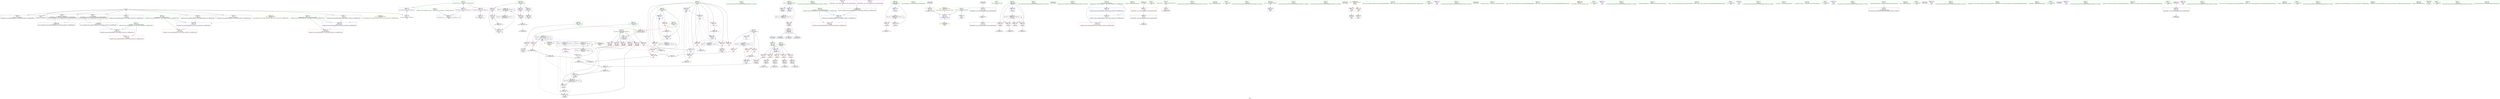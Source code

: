 digraph "SVFG" {
	label="SVFG";

	Node0x5611e74a8350 [shape=record,color=grey,label="{NodeID: 0\nNullPtr}"];
	Node0x5611e74a8350 -> Node0x5611e74c82e0[style=solid];
	Node0x5611e74a8350 -> Node0x5611e74c83e0[style=solid];
	Node0x5611e74a8350 -> Node0x5611e74c84b0[style=solid];
	Node0x5611e74a8350 -> Node0x5611e74c8580[style=solid];
	Node0x5611e74a8350 -> Node0x5611e74c8650[style=solid];
	Node0x5611e74a8350 -> Node0x5611e74c8720[style=solid];
	Node0x5611e74a8350 -> Node0x5611e74c87f0[style=solid];
	Node0x5611e74a8350 -> Node0x5611e74c88c0[style=solid];
	Node0x5611e74a8350 -> Node0x5611e74cdc00[style=solid];
	Node0x5611e74d4e40 [shape=record,color=grey,label="{NodeID: 263\n337 = cmp(336, 68, )\n}"];
	Node0x5611e74cec70 [shape=record,color=blue,label="{NodeID: 180\n252\<--73\nt\<--\nmain\n}"];
	Node0x5611e74cec70 -> Node0x5611e74df3b0[style=dashed];
	Node0x5611e74c6610 [shape=record,color=black,label="{NodeID: 97\n311\<--310\nidxprom\<--\nmain\n}"];
	Node0x5611e74c3fe0 [shape=record,color=green,label="{NodeID: 14\n32\<--1\n\<--dummyObj\nCan only get source location for instruction, argument, global var or function.}"];
	Node0x5611e74f8d10 [shape=record,color=black,label="{NodeID: 360\n275 = PHI(158, )\n}"];
	Node0x5611e74c6180 [shape=record,color=purple,label="{NodeID: 111\n387\<--31\nllvm.global_ctors_2\<--llvm.global_ctors\nGlob }"];
	Node0x5611e74c6180 -> Node0x5611e74cdc00[style=solid];
	Node0x5611e74c4a20 [shape=record,color=green,label="{NodeID: 28\n299\<--1\n\<--dummyObj\nCan only get source location for instruction, argument, global var or function.}"];
	Node0x5611e74cbf00 [shape=record,color=red,label="{NodeID: 125\n212\<--162\n\<--first.addr\n_Z4ReadRi\n}"];
	Node0x5611e74cbf00 -> Node0x5611e74cc990[style=solid];
	Node0x5611e74c57f0 [shape=record,color=green,label="{NodeID: 42\n103\<--104\n__rhs.addr\<--__rhs.addr_field_insensitive\n_ZStplIcSt11char_traitsIcESaIcEENSt7__cxx1112basic_stringIT_T0_T1_EERKS8_PKS5_\n}"];
	Node0x5611e74c57f0 -> Node0x5611e74cba20[style=solid];
	Node0x5611e74c57f0 -> Node0x5611e74cddd0[style=solid];
	Node0x5611e74cca60 [shape=record,color=red,label="{NodeID: 139\n235\<--234\n\<--\n_Z4ReadRi\n}"];
	Node0x5611e74cca60 -> Node0x5611e74d3dc0[style=solid];
	Node0x5611e74c7490 [shape=record,color=green,label="{NodeID: 56\n168\<--169\nn\<--n_field_insensitive\n_Z4ReadRi\n}"];
	Node0x5611e74c7490 -> Node0x5611e74cc8c0[style=solid];
	Node0x5611e74c7490 -> Node0x5611e74ce450[style=solid];
	Node0x5611e74c7490 -> Node0x5611e74ce790[style=solid];
	Node0x5611e74cd5c0 [shape=record,color=red,label="{NodeID: 153\n317\<--258\n\<--j\nmain\n}"];
	Node0x5611e74cd5c0 -> Node0x5611e74d43c0[style=solid];
	Node0x5611e74c80e0 [shape=record,color=green,label="{NodeID: 70\n374\<--375\n__gxx_personality_v0\<--__gxx_personality_v0_field_insensitive\n}"];
	Node0x5611e74d3ac0 [shape=record,color=grey,label="{NodeID: 250\n323 = Binary(322, 73, )\n}"];
	Node0x5611e74d3ac0 -> Node0x5611e74cf080[style=solid];
	Node0x5611e74ce1e0 [shape=record,color=blue,label="{NodeID: 167\n12\<--151\n_ZL2PI\<--conv\n__cxx_global_var_init.2\n|{<s0>24}}"];
	Node0x5611e74ce1e0:s0 -> Node0x5611e74eb1d0[style=dashed,color=blue];
	Node0x5611e74c8d00 [shape=record,color=black,label="{NodeID: 84\n74\<--72\nconv3\<--sub\n_Z6pluralNSt7__cxx1112basic_stringIcSt11char_traitsIcESaIcEEE\n}"];
	Node0x5611e74b6c30 [shape=record,color=green,label="{NodeID: 1\n7\<--1\n__dso_handle\<--dummyObj\nGlob }"];
	Node0x5611e74d4fc0 [shape=record,color=grey,label="{NodeID: 264\n225 = cmp(224, 172, )\n}"];
	Node0x5611e74ced40 [shape=record,color=blue,label="{NodeID: 181\n256\<--68\ni\<--\nmain\n}"];
	Node0x5611e74ced40 -> Node0x5611e74cd010[style=dashed];
	Node0x5611e74ced40 -> Node0x5611e74cd0e0[style=dashed];
	Node0x5611e74ced40 -> Node0x5611e74cf080[style=dashed];
	Node0x5611e74ced40 -> Node0x5611e74cf150[style=dashed];
	Node0x5611e74c66e0 [shape=record,color=black,label="{NodeID: 98\n333\<--332\nidxprom19\<--\nmain\n}"];
	Node0x5611e74c4070 [shape=record,color=green,label="{NodeID: 15\n68\<--1\n\<--dummyObj\nCan only get source location for instruction, argument, global var or function.}"];
	Node0x5611e74f8de0 [shape=record,color=black,label="{NodeID: 361\n284 = PHI()\n}"];
	Node0x5611e74df3b0 [shape=record,color=black,label="{NodeID: 278\nMR_32V_3 = PHI(MR_32V_4, MR_32V_2, )\npts\{253 \}\n}"];
	Node0x5611e74df3b0 -> Node0x5611e74ccc00[style=dashed];
	Node0x5611e74df3b0 -> Node0x5611e74cccd0[style=dashed];
	Node0x5611e74df3b0 -> Node0x5611e74ccda0[style=dashed];
	Node0x5611e74df3b0 -> Node0x5611e74cf2f0[style=dashed];
	Node0x5611e74c6280 [shape=record,color=purple,label="{NodeID: 112\n288\<--262\narraydecay\<--C\nmain\n}"];
	Node0x5611e74c6280 -> Node0x5611e74c6540[style=solid];
	Node0x5611e74c4b20 [shape=record,color=green,label="{NodeID: 29\n330\<--1\n\<--dummyObj\nCan only get source location for instruction, argument, global var or function.}"];
	Node0x5611e74cbfd0 [shape=record,color=red,label="{NodeID: 126\n220\<--162\n\<--first.addr\n_Z4ReadRi\n}"];
	Node0x5611e74cbfd0 -> Node0x5611e74ce860[style=solid];
	Node0x5611e74c58c0 [shape=record,color=green,label="{NodeID: 43\n105\<--106\nnrvo\<--nrvo_field_insensitive\n_ZStplIcSt11char_traitsIcESaIcEENSt7__cxx1112basic_stringIT_T0_T1_EERKS8_PKS5_\n}"];
	Node0x5611e74c58c0 -> Node0x5611e74cbaf0[style=solid];
	Node0x5611e74c58c0 -> Node0x5611e74cdea0[style=solid];
	Node0x5611e74c58c0 -> Node0x5611e74cdf70[style=solid];
	Node0x5611e74ccb30 [shape=record,color=red,label="{NodeID: 140\n279\<--250\n\<--T\nmain\n}"];
	Node0x5611e74ccb30 -> Node0x5611e74cb2f0[style=solid];
	Node0x5611e74c7560 [shape=record,color=green,label="{NodeID: 57\n178\<--179\ngetchar\<--getchar_field_insensitive\n}"];
	Node0x5611e74cd690 [shape=record,color=red,label="{NodeID: 154\n310\<--260\n\<--v\nmain\n}"];
	Node0x5611e74cd690 -> Node0x5611e74c6610[style=solid];
	Node0x5611e74c81e0 [shape=record,color=green,label="{NodeID: 71\n33\<--380\n_GLOBAL__sub_I_sourspinach_1_0.cpp\<--_GLOBAL__sub_I_sourspinach_1_0.cpp_field_insensitive\n}"];
	Node0x5611e74c81e0 -> Node0x5611e74cdb00[style=solid];
	Node0x5611e74d3c40 [shape=record,color=grey,label="{NodeID: 251\n336 = Binary(335, 299, )\n}"];
	Node0x5611e74d3c40 -> Node0x5611e74d4e40[style=solid];
	Node0x5611e74ce2b0 [shape=record,color=blue,label="{NodeID: 168\n162\<--159\nfirst.addr\<--first\n_Z4ReadRi\n}"];
	Node0x5611e74ce2b0 -> Node0x5611e74cbe30[style=dashed];
	Node0x5611e74ce2b0 -> Node0x5611e74cbf00[style=dashed];
	Node0x5611e74ce2b0 -> Node0x5611e74cbfd0[style=dashed];
	Node0x5611e74ce2b0 -> Node0x5611e74cc0a0[style=dashed];
	Node0x5611e74ce2b0 -> Node0x5611e74cc170[style=dashed];
	Node0x5611e74c8dd0 [shape=record,color=black,label="{NodeID: 85\n79\<--78\nconv5\<--\n_Z6pluralNSt7__cxx1112basic_stringIcSt11char_traitsIcESaIcEEE\n}"];
	Node0x5611e74c8dd0 -> Node0x5611e74cacf0[style=solid];
	Node0x5611e74b7750 [shape=record,color=green,label="{NodeID: 2\n8\<--1\n.str\<--dummyObj\nGlob }"];
	Node0x5611e74ca6f0 [shape=record,color=grey,label="{NodeID: 265\n193 = cmp(192, 194, )\n}"];
	Node0x5611e74cee10 [shape=record,color=blue,label="{NodeID: 182\n258\<--68\nj\<--\nmain\n}"];
	Node0x5611e74cee10 -> Node0x5611e74cd4f0[style=dashed];
	Node0x5611e74cee10 -> Node0x5611e74cd5c0[style=dashed];
	Node0x5611e74cee10 -> Node0x5611e74cee10[style=dashed];
	Node0x5611e74cee10 -> Node0x5611e74cefb0[style=dashed];
	Node0x5611e74cee10 -> Node0x5611e74e02b0[style=dashed];
	Node0x5611e74c67b0 [shape=record,color=purple,label="{NodeID: 99\n42\<--4\n\<--_ZStL8__ioinit\n__cxx_global_var_init\n}"];
	Node0x5611e74c4100 [shape=record,color=green,label="{NodeID: 16\n73\<--1\n\<--dummyObj\nCan only get source location for instruction, argument, global var or function.}"];
	Node0x5611e74f8eb0 [shape=record,color=black,label="{NodeID: 362\n287 = PHI(158, )\n}"];
	Node0x5611e74df8b0 [shape=record,color=black,label="{NodeID: 279\nMR_34V_2 = PHI(MR_34V_3, MR_34V_1, )\npts\{255 \}\n|{<s0>18}}"];
	Node0x5611e74df8b0:s0 -> Node0x5611e74ce520[style=dashed,color=red];
	Node0x5611e74c6350 [shape=record,color=purple,label="{NodeID: 113\n312\<--262\narrayidx\<--C\nmain\n}"];
	Node0x5611e74c6350 -> Node0x5611e74cd760[style=solid];
	Node0x5611e74c6350 -> Node0x5611e74ceee0[style=solid];
	Node0x5611e74c4c20 [shape=record,color=green,label="{NodeID: 30\n4\<--6\n_ZStL8__ioinit\<--_ZStL8__ioinit_field_insensitive\nGlob }"];
	Node0x5611e74c4c20 -> Node0x5611e74c67b0[style=solid];
	Node0x5611e74e3f10 [shape=record,color=black,label="{NodeID: 293\nMR_20V_3 = PHI(MR_20V_6, MR_20V_2, )\npts\{167 \}\n}"];
	Node0x5611e74e3f10 -> Node0x5611e74cc650[style=dashed];
	Node0x5611e74e3f10 -> Node0x5611e74cc720[style=dashed];
	Node0x5611e74e3f10 -> Node0x5611e74cc7f0[style=dashed];
	Node0x5611e74e3f10 -> Node0x5611e74ce930[style=dashed];
	Node0x5611e74e3f10 -> Node0x5611e74e3f10[style=dashed];
	Node0x5611e74cc0a0 [shape=record,color=red,label="{NodeID: 127\n234\<--162\n\<--first.addr\n_Z4ReadRi\n}"];
	Node0x5611e74cc0a0 -> Node0x5611e74cca60[style=solid];
	Node0x5611e74c5990 [shape=record,color=green,label="{NodeID: 44\n107\<--108\nexn.slot\<--exn.slot_field_insensitive\n_ZStplIcSt11char_traitsIcESaIcEENSt7__cxx1112basic_stringIT_T0_T1_EERKS8_PKS5_\n}"];
	Node0x5611e74c5990 -> Node0x5611e74cbbc0[style=solid];
	Node0x5611e74c5990 -> Node0x5611e74ce040[style=solid];
	Node0x5611e74ccc00 [shape=record,color=red,label="{NodeID: 141\n278\<--252\n\<--t\nmain\n}"];
	Node0x5611e74ccc00 -> Node0x5611e74cb2f0[style=solid];
	Node0x5611e74c7660 [shape=record,color=green,label="{NodeID: 58\n245\<--246\nmain\<--main_field_insensitive\n}"];
	Node0x5611e74cd760 [shape=record,color=red,label="{NodeID: 155\n313\<--312\n\<--arrayidx\nmain\n}"];
	Node0x5611e74cd760 -> Node0x5611e74d3f40[style=solid];
	Node0x5611e74c82e0 [shape=record,color=black,label="{NodeID: 72\n2\<--3\ndummyVal\<--dummyVal\n}"];
	Node0x5611e74d3dc0 [shape=record,color=grey,label="{NodeID: 252\n236 = Binary(68, 235, )\n}"];
	Node0x5611e74d3dc0 -> Node0x5611e74cea00[style=solid];
	Node0x5611e74ce380 [shape=record,color=blue,label="{NodeID: 169\n166\<--172\nr\<--\n_Z4ReadRi\n}"];
	Node0x5611e74ce380 -> Node0x5611e74e3f10[style=dashed];
	Node0x5611e74c8ea0 [shape=record,color=black,label="{NodeID: 86\n151\<--147\nconv\<--call\n__cxx_global_var_init.2\n}"];
	Node0x5611e74c8ea0 -> Node0x5611e74ce1e0[style=solid];
	Node0x5611e74b6390 [shape=record,color=green,label="{NodeID: 3\n10\<--1\n.str.1\<--dummyObj\nGlob }"];
	Node0x5611e74eadb0 [shape=record,color=yellow,style=double,label="{NodeID: 349\n30V_2 = CSCHI(MR_30V_1)\npts\{251 \}\nCS[]}"];
	Node0x5611e74eadb0 -> Node0x5611e74ccb30[style=dashed];
	Node0x5611e74ca870 [shape=record,color=grey,label="{NodeID: 266\n204 = cmp(203, 205, )\n}"];
	Node0x5611e74ceee0 [shape=record,color=blue,label="{NodeID: 183\n312\<--314\narrayidx\<--inc\nmain\n}"];
	Node0x5611e74ceee0 -> Node0x5611e74cd760[style=dashed];
	Node0x5611e74ceee0 -> Node0x5611e74ceee0[style=dashed];
	Node0x5611e74ceee0 -> Node0x5611e74e2fe0[style=dashed];
	Node0x5611e74c6880 [shape=record,color=purple,label="{NodeID: 100\n83\<--8\n\<--.str\n_Z6pluralNSt7__cxx1112basic_stringIcSt11char_traitsIcESaIcEEE\n|{<s0>6}}"];
	Node0x5611e74c6880:s0 -> Node0x5611e74f9860[style=solid,color=red];
	Node0x5611e74c4190 [shape=record,color=green,label="{NodeID: 17\n81\<--1\n\<--dummyObj\nCan only get source location for instruction, argument, global var or function.}"];
	Node0x5611e74f8f80 [shape=record,color=black,label="{NodeID: 363\n309 = PHI(158, )\n}"];
	Node0x5611e74dfdb0 [shape=record,color=black,label="{NodeID: 280\nMR_36V_2 = PHI(MR_36V_7, MR_36V_1, )\npts\{257 \}\n}"];
	Node0x5611e74dfdb0 -> Node0x5611e74ced40[style=dashed];
	Node0x5611e74c6420 [shape=record,color=purple,label="{NodeID: 114\n334\<--262\narrayidx20\<--C\nmain\n}"];
	Node0x5611e74c6420 -> Node0x5611e74cd830[style=solid];
	Node0x5611e74c4d20 [shape=record,color=green,label="{NodeID: 31\n12\<--14\n_ZL2PI\<--_ZL2PI_field_insensitive\nGlob }"];
	Node0x5611e74c4d20 -> Node0x5611e74cd900[style=solid];
	Node0x5611e74c4d20 -> Node0x5611e74ce1e0[style=solid];
	Node0x5611e74e4410 [shape=record,color=black,label="{NodeID: 294\nMR_22V_3 = PHI(MR_22V_5, MR_22V_2, )\npts\{169 \}\n}"];
	Node0x5611e74e4410 -> Node0x5611e74cc8c0[style=dashed];
	Node0x5611e74e4410 -> Node0x5611e74ce790[style=dashed];
	Node0x5611e74e4410 -> Node0x5611e74e4410[style=dashed];
	Node0x5611e74cc170 [shape=record,color=red,label="{NodeID: 128\n237\<--162\n\<--first.addr\n_Z4ReadRi\n}"];
	Node0x5611e74cc170 -> Node0x5611e74cea00[style=solid];
	Node0x5611e74c5a60 [shape=record,color=green,label="{NodeID: 45\n109\<--110\nehselector.slot\<--ehselector.slot_field_insensitive\n_ZStplIcSt11char_traitsIcESaIcEENSt7__cxx1112basic_stringIT_T0_T1_EERKS8_PKS5_\n}"];
	Node0x5611e74c5a60 -> Node0x5611e74cbc90[style=solid];
	Node0x5611e74c5a60 -> Node0x5611e74ce110[style=solid];
	Node0x5611e74cccd0 [shape=record,color=red,label="{NodeID: 142\n282\<--252\n\<--t\nmain\n}"];
	Node0x5611e74c7760 [shape=record,color=green,label="{NodeID: 59\n248\<--249\nretval\<--retval_field_insensitive\nmain\n}"];
	Node0x5611e74c7760 -> Node0x5611e74ceba0[style=solid];
	Node0x5611e74cd830 [shape=record,color=red,label="{NodeID: 156\n335\<--334\n\<--arrayidx20\nmain\n}"];
	Node0x5611e74cd830 -> Node0x5611e74d3c40[style=solid];
	Node0x5611e74c83e0 [shape=record,color=black,label="{NodeID: 73\n61\<--3\nagg.result\<--dummyVal\n_Z6pluralNSt7__cxx1112basic_stringIcSt11char_traitsIcESaIcEEE\n0th arg _Z6pluralNSt7__cxx1112basic_stringIcSt11char_traitsIcESaIcEEE |{<s0>6|<s1>7}}"];
	Node0x5611e74c83e0:s0 -> Node0x5611e74f9260[style=solid,color=red];
	Node0x5611e74c83e0:s1 -> Node0x5611e74f9260[style=solid,color=red];
	Node0x5611e74d3f40 [shape=record,color=grey,label="{NodeID: 253\n314 = Binary(313, 73, )\n}"];
	Node0x5611e74d3f40 -> Node0x5611e74ceee0[style=solid];
	Node0x5611e74ce450 [shape=record,color=blue,label="{NodeID: 170\n168\<--172\nn\<--\n_Z4ReadRi\n}"];
	Node0x5611e74ce450 -> Node0x5611e74e4410[style=dashed];
	Node0x5611e74c8f70 [shape=record,color=black,label="{NodeID: 87\n180\<--177\nconv\<--call\n_Z4ReadRi\n}"];
	Node0x5611e74c8f70 -> Node0x5611e74ce5f0[style=solid];
	Node0x5611e74b68d0 [shape=record,color=green,label="{NodeID: 4\n13\<--1\n\<--dummyObj\nCan only get source location for instruction, argument, global var or function.}"];
	Node0x5611e74ca9f0 [shape=record,color=grey,label="{NodeID: 267\n329 = cmp(328, 330, )\n}"];
	Node0x5611e74cefb0 [shape=record,color=blue,label="{NodeID: 184\n258\<--318\nj\<--inc12\nmain\n}"];
	Node0x5611e74cefb0 -> Node0x5611e74cd4f0[style=dashed];
	Node0x5611e74cefb0 -> Node0x5611e74cd5c0[style=dashed];
	Node0x5611e74cefb0 -> Node0x5611e74cee10[style=dashed];
	Node0x5611e74cefb0 -> Node0x5611e74cefb0[style=dashed];
	Node0x5611e74cefb0 -> Node0x5611e74e02b0[style=dashed];
	Node0x5611e74c6950 [shape=record,color=purple,label="{NodeID: 101\n88\<--10\n\<--.str.1\n_Z6pluralNSt7__cxx1112basic_stringIcSt11char_traitsIcESaIcEEE\n|{<s0>7}}"];
	Node0x5611e74c6950:s0 -> Node0x5611e74f9860[style=solid,color=red];
	Node0x5611e74c4220 [shape=record,color=green,label="{NodeID: 18\n114\<--1\n\<--dummyObj\nCan only get source location for instruction, argument, global var or function.}"];
	Node0x5611e74f90c0 [shape=record,color=black,label="{NodeID: 364\n341 = PHI()\n}"];
	Node0x5611e74e02b0 [shape=record,color=black,label="{NodeID: 281\nMR_38V_2 = PHI(MR_38V_3, MR_38V_1, )\npts\{259 \}\n}"];
	Node0x5611e74e02b0 -> Node0x5611e74cee10[style=dashed];
	Node0x5611e74e02b0 -> Node0x5611e74e02b0[style=dashed];
	Node0x5611e74cb6e0 [shape=record,color=red,label="{NodeID: 115\n265\<--19\n\<--stdin\nmain\n}"];
	Node0x5611e74cb6e0 -> Node0x5611e74c9520[style=solid];
	Node0x5611e74c4e20 [shape=record,color=green,label="{NodeID: 32\n31\<--35\nllvm.global_ctors\<--llvm.global_ctors_field_insensitive\nGlob }"];
	Node0x5611e74c4e20 -> Node0x5611e74c5fb0[style=solid];
	Node0x5611e74c4e20 -> Node0x5611e74c6080[style=solid];
	Node0x5611e74c4e20 -> Node0x5611e74c6180[style=solid];
	Node0x5611e74cc240 [shape=record,color=red,label="{NodeID: 129\n182\<--164\n\<--c\n_Z4ReadRi\n}"];
	Node0x5611e74cc240 -> Node0x5611e74c9040[style=solid];
	Node0x5611e74c5b30 [shape=record,color=green,label="{NodeID: 46\n117\<--118\n_ZNSt7__cxx1112basic_stringIcSt11char_traitsIcESaIcEEC1ERKS4_\<--_ZNSt7__cxx1112basic_stringIcSt11char_traitsIcESaIcEEC1ERKS4__field_insensitive\n}"];
	Node0x5611e74ccda0 [shape=record,color=red,label="{NodeID: 143\n351\<--252\n\<--t\nmain\n}"];
	Node0x5611e74ccda0 -> Node0x5611e74d3940[style=solid];
	Node0x5611e74c7830 [shape=record,color=green,label="{NodeID: 60\n250\<--251\nT\<--T_field_insensitive\nmain\n|{|<s1>16}}"];
	Node0x5611e74c7830 -> Node0x5611e74ccb30[style=solid];
	Node0x5611e74c7830:s1 -> Node0x5611e74f99b0[style=solid,color=red];
	Node0x5611e74cd900 [shape=record,color=blue,label="{NodeID: 157\n12\<--13\n_ZL2PI\<--\nGlob }"];
	Node0x5611e74c84b0 [shape=record,color=black,label="{NodeID: 74\n62\<--3\ns\<--dummyVal\n_Z6pluralNSt7__cxx1112basic_stringIcSt11char_traitsIcESaIcEEE\n1st arg _Z6pluralNSt7__cxx1112basic_stringIcSt11char_traitsIcESaIcEEE |{<s0>6|<s1>7}}"];
	Node0x5611e74c84b0:s0 -> Node0x5611e74f9710[style=solid,color=red];
	Node0x5611e74c84b0:s1 -> Node0x5611e74f9710[style=solid,color=red];
	Node0x5611e74d40c0 [shape=record,color=grey,label="{NodeID: 254\n218 = Binary(214, 217, )\n}"];
	Node0x5611e74d40c0 -> Node0x5611e74d4240[style=solid];
	Node0x5611e74ce520 [shape=record,color=blue,label="{NodeID: 171\n174\<--68\n\<--\n_Z4ReadRi\n}"];
	Node0x5611e74ce520 -> Node0x5611e74cc990[style=dashed];
	Node0x5611e74ce520 -> Node0x5611e74cca60[style=dashed];
	Node0x5611e74ce520 -> Node0x5611e74ce860[style=dashed];
	Node0x5611e74ce520 -> Node0x5611e74cea00[style=dashed];
	Node0x5611e74ce520 -> Node0x5611e74e1bb0[style=dashed];
	Node0x5611e74ce520 -> Node0x5611e74e6670[style=dashed];
	Node0x5611e74c9040 [shape=record,color=black,label="{NodeID: 88\n183\<--182\nconv1\<--\n_Z4ReadRi\n}"];
	Node0x5611e74c9040 -> Node0x5611e74d4b40[style=solid];
	Node0x5611e74b66f0 [shape=record,color=green,label="{NodeID: 5\n15\<--1\n.str.3\<--dummyObj\nGlob }"];
	Node0x5611e74cab70 [shape=record,color=grey,label="{NodeID: 268\n197 = cmp(196, 172, )\n}"];
	Node0x5611e74cf080 [shape=record,color=blue,label="{NodeID: 185\n256\<--323\ni\<--inc14\nmain\n}"];
	Node0x5611e74cf080 -> Node0x5611e74cd010[style=dashed];
	Node0x5611e74cf080 -> Node0x5611e74cd0e0[style=dashed];
	Node0x5611e74cf080 -> Node0x5611e74cf080[style=dashed];
	Node0x5611e74cf080 -> Node0x5611e74cf150[style=dashed];
	Node0x5611e74c6a20 [shape=record,color=purple,label="{NodeID: 102\n266\<--15\n\<--.str.3\nmain\n}"];
	Node0x5611e74c42b0 [shape=record,color=green,label="{NodeID: 19\n124\<--1\n\<--dummyObj\nCan only get source location for instruction, argument, global var or function.}"];
	Node0x5611e74f9190 [shape=record,color=black,label="{NodeID: 365\n349 = PHI()\n}"];
	Node0x5611e74e07b0 [shape=record,color=black,label="{NodeID: 282\nMR_40V_2 = PHI(MR_40V_3, MR_40V_1, )\npts\{261 \}\n}"];
	Node0x5611e74e07b0 -> Node0x5611e74de9b0[style=dashed];
	Node0x5611e74e07b0 -> Node0x5611e74e07b0[style=dashed];
	Node0x5611e74cb7b0 [shape=record,color=red,label="{NodeID: 116\n271\<--24\n\<--stdout\nmain\n}"];
	Node0x5611e74cb7b0 -> Node0x5611e74c95f0[style=solid];
	Node0x5611e74c4f20 [shape=record,color=green,label="{NodeID: 33\n36\<--37\n__cxx_global_var_init\<--__cxx_global_var_init_field_insensitive\n}"];
	Node0x5611e74cc310 [shape=record,color=red,label="{NodeID: 130\n191\<--164\n\<--c\n_Z4ReadRi\n}"];
	Node0x5611e74cc310 -> Node0x5611e74c9110[style=solid];
	Node0x5611e74c5c30 [shape=record,color=green,label="{NodeID: 47\n121\<--122\n_ZNSt7__cxx1112basic_stringIcSt11char_traitsIcESaIcEE6appendEPKc\<--_ZNSt7__cxx1112basic_stringIcSt11char_traitsIcESaIcEE6appendEPKc_field_insensitive\n}"];
	Node0x5611e74cce70 [shape=record,color=red,label="{NodeID: 144\n297\<--254\n\<--N\nmain\n}"];
	Node0x5611e74cce70 -> Node0x5611e74d46c0[style=solid];
	Node0x5611e74c7900 [shape=record,color=green,label="{NodeID: 61\n252\<--253\nt\<--t_field_insensitive\nmain\n}"];
	Node0x5611e74c7900 -> Node0x5611e74ccc00[style=solid];
	Node0x5611e74c7900 -> Node0x5611e74cccd0[style=solid];
	Node0x5611e74c7900 -> Node0x5611e74ccda0[style=solid];
	Node0x5611e74c7900 -> Node0x5611e74cec70[style=solid];
	Node0x5611e74c7900 -> Node0x5611e74cf2f0[style=solid];
	Node0x5611e74cda00 [shape=record,color=blue,label="{NodeID: 158\n385\<--32\nllvm.global_ctors_0\<--\nGlob }"];
	Node0x5611e74c8580 [shape=record,color=black,label="{NodeID: 75\n127\<--3\n\<--dummyVal\n_ZStplIcSt11char_traitsIcESaIcEENSt7__cxx1112basic_stringIT_T0_T1_EERKS8_PKS5_\n}"];
	Node0x5611e74ea1d0 [shape=record,color=yellow,style=double,label="{NodeID: 338\nRETMU(12V_2)\npts\{14 \}\nFun[_GLOBAL__sub_I_sourspinach_1_0.cpp]}"];
	Node0x5611e74d4240 [shape=record,color=grey,label="{NodeID: 255\n219 = Binary(218, 205, )\n}"];
	Node0x5611e74d4240 -> Node0x5611e74ce860[style=solid];
	Node0x5611e74ce5f0 [shape=record,color=blue,label="{NodeID: 172\n164\<--180\nc\<--conv\n_Z4ReadRi\n}"];
	Node0x5611e74ce5f0 -> Node0x5611e74cc240[style=dashed];
	Node0x5611e74ce5f0 -> Node0x5611e74cc310[style=dashed];
	Node0x5611e74ce5f0 -> Node0x5611e74cc3e0[style=dashed];
	Node0x5611e74ce5f0 -> Node0x5611e74cc4b0[style=dashed];
	Node0x5611e74ce5f0 -> Node0x5611e74cc580[style=dashed];
	Node0x5611e74ce5f0 -> Node0x5611e74ce5f0[style=dashed];
	Node0x5611e74c9110 [shape=record,color=black,label="{NodeID: 89\n192\<--191\nconv2\<--\n_Z4ReadRi\n}"];
	Node0x5611e74c9110 -> Node0x5611e74ca6f0[style=solid];
	Node0x5611e74b6780 [shape=record,color=green,label="{NodeID: 6\n17\<--1\n.str.4\<--dummyObj\nGlob }"];
	Node0x5611e74eb1d0 [shape=record,color=yellow,style=double,label="{NodeID: 352\n12V_2 = CSCHI(MR_12V_1)\npts\{14 \}\nCS[]}"];
	Node0x5611e74cacf0 [shape=record,color=grey,label="{NodeID: 269\n80 = cmp(79, 81, )\n}"];
	Node0x5611e74cf150 [shape=record,color=blue,label="{NodeID: 186\n256\<--73\ni\<--\nmain\n}"];
	Node0x5611e74cf150 -> Node0x5611e74cd1b0[style=dashed];
	Node0x5611e74cf150 -> Node0x5611e74cd280[style=dashed];
	Node0x5611e74cf150 -> Node0x5611e74cd350[style=dashed];
	Node0x5611e74cf150 -> Node0x5611e74cd420[style=dashed];
	Node0x5611e74cf150 -> Node0x5611e74cf220[style=dashed];
	Node0x5611e74cf150 -> Node0x5611e74dfdb0[style=dashed];
	Node0x5611e74c6af0 [shape=record,color=purple,label="{NodeID: 103\n267\<--17\n\<--.str.4\nmain\n}"];
	Node0x5611e74c4340 [shape=record,color=green,label="{NodeID: 20\n148\<--1\n\<--dummyObj\nCan only get source location for instruction, argument, global var or function.}"];
	Node0x5611e74f9260 [shape=record,color=black,label="{NodeID: 366\n98 = PHI(61, 61, )\n0th arg _ZStplIcSt11char_traitsIcESaIcEENSt7__cxx1112basic_stringIT_T0_T1_EERKS8_PKS5_ }"];
	Node0x5611e74e0cb0 [shape=record,color=black,label="{NodeID: 283\nMR_42V_2 = PHI(MR_42V_3, MR_42V_1, )\npts\{2630000 \}\n}"];
	Node0x5611e74e0cb0 -> Node0x5611e74e2fe0[style=dashed];
	Node0x5611e74cb880 [shape=record,color=red,label="{NodeID: 117\n78\<--75\n\<--call4\n_Z6pluralNSt7__cxx1112basic_stringIcSt11char_traitsIcESaIcEEE\n}"];
	Node0x5611e74cb880 -> Node0x5611e74c8dd0[style=solid];
	Node0x5611e74c5020 [shape=record,color=green,label="{NodeID: 34\n40\<--41\n_ZNSt8ios_base4InitC1Ev\<--_ZNSt8ios_base4InitC1Ev_field_insensitive\n}"];
	Node0x5611e74cc3e0 [shape=record,color=red,label="{NodeID: 131\n202\<--164\n\<--c\n_Z4ReadRi\n}"];
	Node0x5611e74cc3e0 -> Node0x5611e74c91e0[style=solid];
	Node0x5611e74c6d50 [shape=record,color=green,label="{NodeID: 48\n133\<--134\n_ZNSt7__cxx1112basic_stringIcSt11char_traitsIcESaIcEED1Ev\<--_ZNSt7__cxx1112basic_stringIcSt11char_traitsIcESaIcEED1Ev_field_insensitive\n}"];
	Node0x5611e74ccf40 [shape=record,color=red,label="{NodeID: 145\n306\<--254\n\<--N\nmain\n}"];
	Node0x5611e74ccf40 -> Node0x5611e74cae70[style=solid];
	Node0x5611e74c79d0 [shape=record,color=green,label="{NodeID: 62\n254\<--255\nN\<--N_field_insensitive\nmain\n|{|<s2>18}}"];
	Node0x5611e74c79d0 -> Node0x5611e74cce70[style=solid];
	Node0x5611e74c79d0 -> Node0x5611e74ccf40[style=solid];
	Node0x5611e74c79d0:s2 -> Node0x5611e74f99b0[style=solid,color=red];
	Node0x5611e74cdb00 [shape=record,color=blue,label="{NodeID: 159\n386\<--33\nllvm.global_ctors_1\<--_GLOBAL__sub_I_sourspinach_1_0.cpp\nGlob }"];
	Node0x5611e74c8650 [shape=record,color=black,label="{NodeID: 76\n128\<--3\n\<--dummyVal\n_ZStplIcSt11char_traitsIcESaIcEENSt7__cxx1112basic_stringIT_T0_T1_EERKS8_PKS5_\n}"];
	Node0x5611e74c8650 -> Node0x5611e74ce040[style=solid];
	Node0x5611e74d43c0 [shape=record,color=grey,label="{NodeID: 256\n318 = Binary(317, 73, )\n}"];
	Node0x5611e74d43c0 -> Node0x5611e74cefb0[style=solid];
	Node0x5611e74ce6c0 [shape=record,color=blue,label="{NodeID: 173\n160\<--114\nretval\<--\n_Z4ReadRi\n}"];
	Node0x5611e74ce6c0 -> Node0x5611e74e6170[style=dashed];
	Node0x5611e74c91e0 [shape=record,color=black,label="{NodeID: 90\n203\<--202\nconv7\<--\n_Z4ReadRi\n}"];
	Node0x5611e74c91e0 -> Node0x5611e74ca870[style=solid];
	Node0x5611e74b6ab0 [shape=record,color=green,label="{NodeID: 7\n19\<--1\nstdin\<--dummyObj\nGlob }"];
	Node0x5611e74f7900 [shape=record,color=black,label="{NodeID: 353\n75 = PHI()\n}"];
	Node0x5611e74f7900 -> Node0x5611e74cb880[style=solid];
	Node0x5611e74cae70 [shape=record,color=grey,label="{NodeID: 270\n307 = cmp(305, 306, )\n}"];
	Node0x5611e74cf220 [shape=record,color=blue,label="{NodeID: 187\n256\<--345\ni\<--inc23\nmain\n}"];
	Node0x5611e74cf220 -> Node0x5611e74cd1b0[style=dashed];
	Node0x5611e74cf220 -> Node0x5611e74cd280[style=dashed];
	Node0x5611e74cf220 -> Node0x5611e74cd350[style=dashed];
	Node0x5611e74cf220 -> Node0x5611e74cd420[style=dashed];
	Node0x5611e74cf220 -> Node0x5611e74cf220[style=dashed];
	Node0x5611e74cf220 -> Node0x5611e74dfdb0[style=dashed];
	Node0x5611e74c6bc0 [shape=record,color=purple,label="{NodeID: 104\n272\<--20\n\<--.str.5\nmain\n}"];
	Node0x5611e74c43d0 [shape=record,color=green,label="{NodeID: 21\n172\<--1\n\<--dummyObj\nCan only get source location for instruction, argument, global var or function.}"];
	Node0x5611e74f9710 [shape=record,color=black,label="{NodeID: 367\n99 = PHI(62, 62, )\n1st arg _ZStplIcSt11char_traitsIcESaIcEENSt7__cxx1112basic_stringIT_T0_T1_EERKS8_PKS5_ }"];
	Node0x5611e74f9710 -> Node0x5611e74cdd00[style=solid];
	Node0x5611e74cb950 [shape=record,color=red,label="{NodeID: 118\n115\<--101\n\<--__lhs.addr\n_ZStplIcSt11char_traitsIcESaIcEENSt7__cxx1112basic_stringIT_T0_T1_EERKS8_PKS5_\n}"];
	Node0x5611e74c5120 [shape=record,color=green,label="{NodeID: 35\n46\<--47\n__cxa_atexit\<--__cxa_atexit_field_insensitive\n}"];
	Node0x5611e74cc4b0 [shape=record,color=red,label="{NodeID: 132\n207\<--164\n\<--c\n_Z4ReadRi\n}"];
	Node0x5611e74cc4b0 -> Node0x5611e74c92b0[style=solid];
	Node0x5611e74c6e50 [shape=record,color=green,label="{NodeID: 49\n144\<--145\n__cxx_global_var_init.2\<--__cxx_global_var_init.2_field_insensitive\n}"];
	Node0x5611e74cd010 [shape=record,color=red,label="{NodeID: 146\n296\<--256\n\<--i\nmain\n}"];
	Node0x5611e74cd010 -> Node0x5611e74cb470[style=solid];
	Node0x5611e74c7aa0 [shape=record,color=green,label="{NodeID: 63\n256\<--257\ni\<--i_field_insensitive\nmain\n}"];
	Node0x5611e74c7aa0 -> Node0x5611e74cd010[style=solid];
	Node0x5611e74c7aa0 -> Node0x5611e74cd0e0[style=solid];
	Node0x5611e74c7aa0 -> Node0x5611e74cd1b0[style=solid];
	Node0x5611e74c7aa0 -> Node0x5611e74cd280[style=solid];
	Node0x5611e74c7aa0 -> Node0x5611e74cd350[style=solid];
	Node0x5611e74c7aa0 -> Node0x5611e74cd420[style=solid];
	Node0x5611e74c7aa0 -> Node0x5611e74ced40[style=solid];
	Node0x5611e74c7aa0 -> Node0x5611e74cf080[style=solid];
	Node0x5611e74c7aa0 -> Node0x5611e74cf150[style=solid];
	Node0x5611e74c7aa0 -> Node0x5611e74cf220[style=solid];
	Node0x5611e74cdc00 [shape=record,color=blue, style = dotted,label="{NodeID: 160\n387\<--3\nllvm.global_ctors_2\<--dummyVal\nGlob }"];
	Node0x5611e74c8720 [shape=record,color=black,label="{NodeID: 77\n130\<--3\n\<--dummyVal\n_ZStplIcSt11char_traitsIcESaIcEENSt7__cxx1112basic_stringIT_T0_T1_EERKS8_PKS5_\n}"];
	Node0x5611e74c8720 -> Node0x5611e74ce110[style=solid];
	Node0x5611e74d4540 [shape=record,color=grey,label="{NodeID: 257\n214 = Binary(213, 215, )\n}"];
	Node0x5611e74d4540 -> Node0x5611e74d40c0[style=solid];
	Node0x5611e74ce790 [shape=record,color=blue,label="{NodeID: 174\n168\<--200\nn\<--\n_Z4ReadRi\n}"];
	Node0x5611e74ce790 -> Node0x5611e74e4410[style=dashed];
	Node0x5611e74c92b0 [shape=record,color=black,label="{NodeID: 91\n208\<--207\nconv10\<--\n_Z4ReadRi\n}"];
	Node0x5611e74c92b0 -> Node0x5611e74cb170[style=solid];
	Node0x5611e74b6b40 [shape=record,color=green,label="{NodeID: 8\n20\<--1\n.str.5\<--dummyObj\nGlob }"];
	Node0x5611e74f7180 [shape=record,color=black,label="{NodeID: 354\n177 = PHI()\n}"];
	Node0x5611e74f7180 -> Node0x5611e74c8f70[style=solid];
	Node0x5611e74caff0 [shape=record,color=grey,label="{NodeID: 271\n232 = cmp(231, 172, )\n}"];
	Node0x5611e74cf2f0 [shape=record,color=blue,label="{NodeID: 188\n252\<--352\nt\<--inc27\nmain\n}"];
	Node0x5611e74cf2f0 -> Node0x5611e74df3b0[style=dashed];
	Node0x5611e74c6c90 [shape=record,color=purple,label="{NodeID: 105\n273\<--22\n\<--.str.6\nmain\n}"];
	Node0x5611e74c4460 [shape=record,color=green,label="{NodeID: 22\n194\<--1\n\<--dummyObj\nCan only get source location for instruction, argument, global var or function.}"];
	Node0x5611e74f9860 [shape=record,color=black,label="{NodeID: 368\n100 = PHI(83, 88, )\n2nd arg _ZStplIcSt11char_traitsIcESaIcEENSt7__cxx1112basic_stringIT_T0_T1_EERKS8_PKS5_ }"];
	Node0x5611e74f9860 -> Node0x5611e74cddd0[style=solid];
	Node0x5611e74cba20 [shape=record,color=red,label="{NodeID: 119\n119\<--103\n\<--__rhs.addr\n_ZStplIcSt11char_traitsIcESaIcEENSt7__cxx1112basic_stringIT_T0_T1_EERKS8_PKS5_\n}"];
	Node0x5611e74c5220 [shape=record,color=green,label="{NodeID: 36\n45\<--51\n_ZNSt8ios_base4InitD1Ev\<--_ZNSt8ios_base4InitD1Ev_field_insensitive\n}"];
	Node0x5611e74c5220 -> Node0x5611e74c8990[style=solid];
	Node0x5611e74e6170 [shape=record,color=black,label="{NodeID: 299\nMR_14V_4 = PHI(MR_14V_3, MR_14V_2, )\npts\{161 \}\n}"];
	Node0x5611e74e6170 -> Node0x5611e74cbd60[style=dashed];
	Node0x5611e74cc580 [shape=record,color=red,label="{NodeID: 133\n216\<--164\n\<--c\n_Z4ReadRi\n}"];
	Node0x5611e74cc580 -> Node0x5611e74c9380[style=solid];
	Node0x5611e74c6f50 [shape=record,color=green,label="{NodeID: 50\n149\<--150\nacos\<--acos_field_insensitive\n}"];
	Node0x5611e74e8090 [shape=record,color=yellow,style=double,label="{NodeID: 313\n8V_1 = ENCHI(MR_8V_0)\npts\{108 \}\nFun[_ZStplIcSt11char_traitsIcESaIcEENSt7__cxx1112basic_stringIT_T0_T1_EERKS8_PKS5_]}"];
	Node0x5611e74e8090 -> Node0x5611e74ce040[style=dashed];
	Node0x5611e74cd0e0 [shape=record,color=red,label="{NodeID: 147\n322\<--256\n\<--i\nmain\n}"];
	Node0x5611e74cd0e0 -> Node0x5611e74d3ac0[style=solid];
	Node0x5611e74c7b70 [shape=record,color=green,label="{NodeID: 64\n258\<--259\nj\<--j_field_insensitive\nmain\n}"];
	Node0x5611e74c7b70 -> Node0x5611e74cd4f0[style=solid];
	Node0x5611e74c7b70 -> Node0x5611e74cd5c0[style=solid];
	Node0x5611e74c7b70 -> Node0x5611e74cee10[style=solid];
	Node0x5611e74c7b70 -> Node0x5611e74cefb0[style=solid];
	Node0x5611e74cdd00 [shape=record,color=blue,label="{NodeID: 161\n101\<--99\n__lhs.addr\<--__lhs\n_ZStplIcSt11char_traitsIcESaIcEENSt7__cxx1112basic_stringIT_T0_T1_EERKS8_PKS5_\n}"];
	Node0x5611e74cdd00 -> Node0x5611e74cb950[style=dashed];
	Node0x5611e74c87f0 [shape=record,color=black,label="{NodeID: 78\n141\<--3\nlpad.val\<--dummyVal\n_ZStplIcSt11char_traitsIcESaIcEENSt7__cxx1112basic_stringIT_T0_T1_EERKS8_PKS5_\n}"];
	Node0x5611e74d46c0 [shape=record,color=grey,label="{NodeID: 258\n298 = Binary(299, 297, )\n}"];
	Node0x5611e74d46c0 -> Node0x5611e74d4840[style=solid];
	Node0x5611e74ce860 [shape=record,color=blue,label="{NodeID: 175\n220\<--219\n\<--sub\n_Z4ReadRi\n}"];
	Node0x5611e74ce860 -> Node0x5611e74e1bb0[style=dashed];
	Node0x5611e74c9380 [shape=record,color=black,label="{NodeID: 92\n217\<--216\nconv13\<--\n_Z4ReadRi\n}"];
	Node0x5611e74c9380 -> Node0x5611e74d40c0[style=solid];
	Node0x5611e74b64b0 [shape=record,color=green,label="{NodeID: 9\n22\<--1\n.str.6\<--dummyObj\nGlob }"];
	Node0x5611e74f85d0 [shape=record,color=black,label="{NodeID: 355\n120 = PHI()\n}"];
	Node0x5611e74cb170 [shape=record,color=grey,label="{NodeID: 272\n209 = cmp(208, 210, )\n}"];
	Node0x5611e74c5d40 [shape=record,color=purple,label="{NodeID: 106\n283\<--25\n\<--.str.7\nmain\n}"];
	Node0x5611e74c4520 [shape=record,color=green,label="{NodeID: 23\n200\<--1\n\<--dummyObj\nCan only get source location for instruction, argument, global var or function.}"];
	Node0x5611e74f99b0 [shape=record,color=black,label="{NodeID: 369\n159 = PHI(250, 254, 260, )\n0th arg _Z4ReadRi }"];
	Node0x5611e74f99b0 -> Node0x5611e74ce2b0[style=solid];
	Node0x5611e74e1bb0 [shape=record,color=black,label="{NodeID: 286\nMR_24V_8 = PHI(MR_24V_5, MR_24V_3, )\npts\{251 255 261 \}\n}"];
	Node0x5611e74e1bb0 -> Node0x5611e74cc990[style=dashed];
	Node0x5611e74e1bb0 -> Node0x5611e74cca60[style=dashed];
	Node0x5611e74e1bb0 -> Node0x5611e74ce860[style=dashed];
	Node0x5611e74e1bb0 -> Node0x5611e74cea00[style=dashed];
	Node0x5611e74e1bb0 -> Node0x5611e74e1bb0[style=dashed];
	Node0x5611e74e1bb0 -> Node0x5611e74e6670[style=dashed];
	Node0x5611e74cbaf0 [shape=record,color=red,label="{NodeID: 120\n125\<--105\nnrvo.val\<--nrvo\n_ZStplIcSt11char_traitsIcESaIcEENSt7__cxx1112basic_stringIT_T0_T1_EERKS8_PKS5_\n}"];
	Node0x5611e74c5320 [shape=record,color=green,label="{NodeID: 37\n58\<--59\n_Z6pluralNSt7__cxx1112basic_stringIcSt11char_traitsIcESaIcEEE\<--_Z6pluralNSt7__cxx1112basic_stringIcSt11char_traitsIcESaIcEEE_field_insensitive\n}"];
	Node0x5611e74e6670 [shape=record,color=black,label="{NodeID: 300\nMR_24V_9 = PHI(MR_24V_7, MR_24V_3, )\npts\{251 255 261 \}\n|{<s0>16|<s1>18|<s2>18|<s3>18|<s4>20|<s5>20}}"];
	Node0x5611e74e6670:s0 -> Node0x5611e74eadb0[style=dashed,color=blue];
	Node0x5611e74e6670:s1 -> Node0x5611e74cce70[style=dashed,color=blue];
	Node0x5611e74e6670:s2 -> Node0x5611e74ccf40[style=dashed,color=blue];
	Node0x5611e74e6670:s3 -> Node0x5611e74df8b0[style=dashed,color=blue];
	Node0x5611e74e6670:s4 -> Node0x5611e74cd690[style=dashed,color=blue];
	Node0x5611e74e6670:s5 -> Node0x5611e74de9b0[style=dashed,color=blue];
	Node0x5611e74cc650 [shape=record,color=red,label="{NodeID: 134\n186\<--166\n\<--r\n_Z4ReadRi\n}"];
	Node0x5611e74cc650 -> Node0x5611e74d49c0[style=solid];
	Node0x5611e74c7050 [shape=record,color=green,label="{NodeID: 51\n156\<--157\n_Z4ReadRi\<--_Z4ReadRi_field_insensitive\n}"];
	Node0x5611e74e8170 [shape=record,color=yellow,style=double,label="{NodeID: 314\n10V_1 = ENCHI(MR_10V_0)\npts\{110 \}\nFun[_ZStplIcSt11char_traitsIcESaIcEENSt7__cxx1112basic_stringIT_T0_T1_EERKS8_PKS5_]}"];
	Node0x5611e74e8170 -> Node0x5611e74ce110[style=dashed];
	Node0x5611e74cd1b0 [shape=record,color=red,label="{NodeID: 148\n328\<--256\n\<--i\nmain\n}"];
	Node0x5611e74cd1b0 -> Node0x5611e74ca9f0[style=solid];
	Node0x5611e74c7c40 [shape=record,color=green,label="{NodeID: 65\n260\<--261\nv\<--v_field_insensitive\nmain\n|{|<s1>20}}"];
	Node0x5611e74c7c40 -> Node0x5611e74cd690[style=solid];
	Node0x5611e74c7c40:s1 -> Node0x5611e74f99b0[style=solid,color=red];
	Node0x5611e74cddd0 [shape=record,color=blue,label="{NodeID: 162\n103\<--100\n__rhs.addr\<--__rhs\n_ZStplIcSt11char_traitsIcESaIcEENSt7__cxx1112basic_stringIT_T0_T1_EERKS8_PKS5_\n}"];
	Node0x5611e74cddd0 -> Node0x5611e74cba20[style=dashed];
	Node0x5611e74c88c0 [shape=record,color=black,label="{NodeID: 79\n142\<--3\nlpad.val1\<--dummyVal\n_ZStplIcSt11char_traitsIcESaIcEENSt7__cxx1112basic_stringIT_T0_T1_EERKS8_PKS5_\n}"];
	Node0x5611e74d4840 [shape=record,color=grey,label="{NodeID: 259\n300 = Binary(298, 73, )\n}"];
	Node0x5611e74d4840 -> Node0x5611e74cb470[style=solid];
	Node0x5611e74ce930 [shape=record,color=blue,label="{NodeID: 176\n166\<--200\nr\<--\n_Z4ReadRi\n}"];
	Node0x5611e74ce930 -> Node0x5611e74e3f10[style=dashed];
	Node0x5611e74c9450 [shape=record,color=black,label="{NodeID: 93\n158\<--242\n_Z4ReadRi_ret\<--\n_Z4ReadRi\n|{<s0>16|<s1>18|<s2>20}}"];
	Node0x5611e74c9450:s0 -> Node0x5611e74f8d10[style=solid,color=blue];
	Node0x5611e74c9450:s1 -> Node0x5611e74f8eb0[style=solid,color=blue];
	Node0x5611e74c9450:s2 -> Node0x5611e74f8f80[style=solid,color=blue];
	Node0x5611e74b6540 [shape=record,color=green,label="{NodeID: 10\n24\<--1\nstdout\<--dummyObj\nGlob }"];
	Node0x5611e74f86a0 [shape=record,color=black,label="{NodeID: 356\n43 = PHI()\n}"];
	Node0x5611e74cb2f0 [shape=record,color=grey,label="{NodeID: 273\n280 = cmp(278, 279, )\n}"];
	Node0x5611e74c5e10 [shape=record,color=purple,label="{NodeID: 107\n340\<--27\n\<--.str.8\nmain\n}"];
	Node0x5611e74c4620 [shape=record,color=green,label="{NodeID: 24\n205\<--1\n\<--dummyObj\nCan only get source location for instruction, argument, global var or function.}"];
	Node0x5611e74cbbc0 [shape=record,color=red,label="{NodeID: 121\n139\<--107\nexn\<--exn.slot\n_ZStplIcSt11char_traitsIcESaIcEENSt7__cxx1112basic_stringIT_T0_T1_EERKS8_PKS5_\n}"];
	Node0x5611e74c5420 [shape=record,color=green,label="{NodeID: 38\n64\<--65\n_ZNKSt7__cxx1112basic_stringIcSt11char_traitsIcESaIcEE4sizeEv\<--_ZNKSt7__cxx1112basic_stringIcSt11char_traitsIcESaIcEE4sizeEv_field_insensitive\n}"];
	Node0x5611e74e6ba0 [shape=record,color=yellow,style=double,label="{NodeID: 301\n26V_1 = ENCHI(MR_26V_0)\npts\{1 \}\nFun[main]}"];
	Node0x5611e74e6ba0 -> Node0x5611e74cb6e0[style=dashed];
	Node0x5611e74e6ba0 -> Node0x5611e74cb7b0[style=dashed];
	Node0x5611e74cc720 [shape=record,color=red,label="{NodeID: 135\n196\<--166\n\<--r\n_Z4ReadRi\n}"];
	Node0x5611e74cc720 -> Node0x5611e74cab70[style=solid];
	Node0x5611e74c7150 [shape=record,color=green,label="{NodeID: 52\n160\<--161\nretval\<--retval_field_insensitive\n_Z4ReadRi\n}"];
	Node0x5611e74c7150 -> Node0x5611e74cbd60[style=solid];
	Node0x5611e74c7150 -> Node0x5611e74ce6c0[style=solid];
	Node0x5611e74c7150 -> Node0x5611e74cead0[style=solid];
	Node0x5611e74cd280 [shape=record,color=red,label="{NodeID: 149\n332\<--256\n\<--i\nmain\n}"];
	Node0x5611e74cd280 -> Node0x5611e74c66e0[style=solid];
	Node0x5611e74c7d10 [shape=record,color=green,label="{NodeID: 66\n262\<--263\nC\<--C_field_insensitive\nmain\n}"];
	Node0x5611e74c7d10 -> Node0x5611e74c6280[style=solid];
	Node0x5611e74c7d10 -> Node0x5611e74c6350[style=solid];
	Node0x5611e74c7d10 -> Node0x5611e74c6420[style=solid];
	Node0x5611e74cdea0 [shape=record,color=blue,label="{NodeID: 163\n105\<--114\nnrvo\<--\n_ZStplIcSt11char_traitsIcESaIcEENSt7__cxx1112basic_stringIT_T0_T1_EERKS8_PKS5_\n}"];
	Node0x5611e74cdea0 -> Node0x5611e74cdf70[style=dashed];
	Node0x5611e74c8990 [shape=record,color=black,label="{NodeID: 80\n44\<--45\n\<--_ZNSt8ios_base4InitD1Ev\nCan only get source location for instruction, argument, global var or function.}"];
	Node0x5611e74d49c0 [shape=record,color=grey,label="{NodeID: 260\n187 = cmp(186, 172, )\n}"];
	Node0x5611e74cea00 [shape=record,color=blue,label="{NodeID: 177\n237\<--236\n\<--sub22\n_Z4ReadRi\n}"];
	Node0x5611e74cea00 -> Node0x5611e74e6670[style=dashed];
	Node0x5611e74c9520 [shape=record,color=black,label="{NodeID: 94\n268\<--265\ncall\<--\nmain\n}"];
	Node0x5611e74c35e0 [shape=record,color=green,label="{NodeID: 11\n25\<--1\n.str.7\<--dummyObj\nGlob }"];
	Node0x5611e74f8770 [shape=record,color=black,label="{NodeID: 357\n63 = PHI()\n}"];
	Node0x5611e74f8770 -> Node0x5611e74c8a90[style=solid];
	Node0x5611e74cb470 [shape=record,color=grey,label="{NodeID: 274\n301 = cmp(296, 300, )\n}"];
	Node0x5611e74c5ee0 [shape=record,color=purple,label="{NodeID: 108\n348\<--29\n\<--.str.9\nmain\n}"];
	Node0x5611e74c4720 [shape=record,color=green,label="{NodeID: 25\n210\<--1\n\<--dummyObj\nCan only get source location for instruction, argument, global var or function.}"];
	Node0x5611e74cbc90 [shape=record,color=red,label="{NodeID: 122\n140\<--109\nsel\<--ehselector.slot\n_ZStplIcSt11char_traitsIcESaIcEENSt7__cxx1112basic_stringIT_T0_T1_EERKS8_PKS5_\n}"];
	Node0x5611e74c5520 [shape=record,color=green,label="{NodeID: 39\n76\<--77\n_ZNSt7__cxx1112basic_stringIcSt11char_traitsIcESaIcEEixEm\<--_ZNSt7__cxx1112basic_stringIcSt11char_traitsIcESaIcEEixEm_field_insensitive\n}"];
	Node0x5611e74cc7f0 [shape=record,color=red,label="{NodeID: 136\n224\<--166\n\<--r\n_Z4ReadRi\n}"];
	Node0x5611e74cc7f0 -> Node0x5611e74d4fc0[style=solid];
	Node0x5611e74c7220 [shape=record,color=green,label="{NodeID: 53\n162\<--163\nfirst.addr\<--first.addr_field_insensitive\n_Z4ReadRi\n}"];
	Node0x5611e74c7220 -> Node0x5611e74cbe30[style=solid];
	Node0x5611e74c7220 -> Node0x5611e74cbf00[style=solid];
	Node0x5611e74c7220 -> Node0x5611e74cbfd0[style=solid];
	Node0x5611e74c7220 -> Node0x5611e74cc0a0[style=solid];
	Node0x5611e74c7220 -> Node0x5611e74cc170[style=solid];
	Node0x5611e74c7220 -> Node0x5611e74ce2b0[style=solid];
	Node0x5611e74e8360 [shape=record,color=yellow,style=double,label="{NodeID: 316\n12V_1 = ENCHI(MR_12V_0)\npts\{14 \}\nFun[_GLOBAL__sub_I_sourspinach_1_0.cpp]|{<s0>24}}"];
	Node0x5611e74e8360:s0 -> Node0x5611e74ce1e0[style=dashed,color=red];
	Node0x5611e74cd350 [shape=record,color=red,label="{NodeID: 150\n339\<--256\n\<--i\nmain\n}"];
	Node0x5611e74c7de0 [shape=record,color=green,label="{NodeID: 67\n269\<--270\nfreopen\<--freopen_field_insensitive\n}"];
	Node0x5611e74d3640 [shape=record,color=grey,label="{NodeID: 247\n72 = Binary(71, 73, )\n}"];
	Node0x5611e74d3640 -> Node0x5611e74c8d00[style=solid];
	Node0x5611e74cdf70 [shape=record,color=blue,label="{NodeID: 164\n105\<--124\nnrvo\<--\n_ZStplIcSt11char_traitsIcESaIcEENSt7__cxx1112basic_stringIT_T0_T1_EERKS8_PKS5_\n}"];
	Node0x5611e74cdf70 -> Node0x5611e74cbaf0[style=dashed];
	Node0x5611e74c8a90 [shape=record,color=black,label="{NodeID: 81\n66\<--63\nconv\<--call\n_Z6pluralNSt7__cxx1112basic_stringIcSt11char_traitsIcESaIcEEE\n}"];
	Node0x5611e74c8a90 -> Node0x5611e74d4cc0[style=solid];
	Node0x5611e74d4b40 [shape=record,color=grey,label="{NodeID: 261\n184 = cmp(183, 68, )\n}"];
	Node0x5611e74cead0 [shape=record,color=blue,label="{NodeID: 178\n160\<--124\nretval\<--\n_Z4ReadRi\n}"];
	Node0x5611e74cead0 -> Node0x5611e74e6170[style=dashed];
	Node0x5611e74c95f0 [shape=record,color=black,label="{NodeID: 95\n274\<--271\ncall1\<--\nmain\n}"];
	Node0x5611e74c36b0 [shape=record,color=green,label="{NodeID: 12\n27\<--1\n.str.8\<--dummyObj\nGlob }"];
	Node0x5611e74f88d0 [shape=record,color=black,label="{NodeID: 358\n70 = PHI()\n}"];
	Node0x5611e74f88d0 -> Node0x5611e74c8c30[style=solid];
	Node0x5611e74c5fb0 [shape=record,color=purple,label="{NodeID: 109\n385\<--31\nllvm.global_ctors_0\<--llvm.global_ctors\nGlob }"];
	Node0x5611e74c5fb0 -> Node0x5611e74cda00[style=solid];
	Node0x5611e74c4820 [shape=record,color=green,label="{NodeID: 26\n215\<--1\n\<--dummyObj\nCan only get source location for instruction, argument, global var or function.}"];
	Node0x5611e74cbd60 [shape=record,color=red,label="{NodeID: 123\n242\<--160\n\<--retval\n_Z4ReadRi\n}"];
	Node0x5611e74cbd60 -> Node0x5611e74c9450[style=solid];
	Node0x5611e74c5620 [shape=record,color=green,label="{NodeID: 40\n85\<--86\n_ZStplIcSt11char_traitsIcESaIcEENSt7__cxx1112basic_stringIT_T0_T1_EERKS8_PKS5_\<--_ZStplIcSt11char_traitsIcESaIcEENSt7__cxx1112basic_stringIT_T0_T1_EERKS8_PKS5__field_insensitive\n}"];
	Node0x5611e74e77a0 [shape=record,color=yellow,style=double,label="{NodeID: 303\n30V_1 = ENCHI(MR_30V_0)\npts\{251 \}\nFun[main]|{<s0>16}}"];
	Node0x5611e74e77a0:s0 -> Node0x5611e74ce520[style=dashed,color=red];
	Node0x5611e74cc8c0 [shape=record,color=red,label="{NodeID: 137\n231\<--168\n\<--n\n_Z4ReadRi\n}"];
	Node0x5611e74cc8c0 -> Node0x5611e74caff0[style=solid];
	Node0x5611e74c72f0 [shape=record,color=green,label="{NodeID: 54\n164\<--165\nc\<--c_field_insensitive\n_Z4ReadRi\n}"];
	Node0x5611e74c72f0 -> Node0x5611e74cc240[style=solid];
	Node0x5611e74c72f0 -> Node0x5611e74cc310[style=solid];
	Node0x5611e74c72f0 -> Node0x5611e74cc3e0[style=solid];
	Node0x5611e74c72f0 -> Node0x5611e74cc4b0[style=solid];
	Node0x5611e74c72f0 -> Node0x5611e74cc580[style=solid];
	Node0x5611e74c72f0 -> Node0x5611e74ce5f0[style=solid];
	Node0x5611e74cd420 [shape=record,color=red,label="{NodeID: 151\n344\<--256\n\<--i\nmain\n}"];
	Node0x5611e74cd420 -> Node0x5611e74d37c0[style=solid];
	Node0x5611e74c7ee0 [shape=record,color=green,label="{NodeID: 68\n285\<--286\nprintf\<--printf_field_insensitive\n}"];
	Node0x5611e74d37c0 [shape=record,color=grey,label="{NodeID: 248\n345 = Binary(344, 73, )\n}"];
	Node0x5611e74d37c0 -> Node0x5611e74cf220[style=solid];
	Node0x5611e74ce040 [shape=record,color=blue,label="{NodeID: 165\n107\<--128\nexn.slot\<--\n_ZStplIcSt11char_traitsIcESaIcEENSt7__cxx1112basic_stringIT_T0_T1_EERKS8_PKS5_\n}"];
	Node0x5611e74ce040 -> Node0x5611e74cbbc0[style=dashed];
	Node0x5611e74c8b60 [shape=record,color=black,label="{NodeID: 82\n247\<--68\nmain_ret\<--\nmain\n}"];
	Node0x5611e74d4cc0 [shape=record,color=grey,label="{NodeID: 262\n67 = cmp(66, 68, )\n}"];
	Node0x5611e74ceba0 [shape=record,color=blue,label="{NodeID: 179\n248\<--68\nretval\<--\nmain\n}"];
	Node0x5611e74c6540 [shape=record,color=black,label="{NodeID: 96\n289\<--288\n\<--arraydecay\nmain\n}"];
	Node0x5611e74c3f50 [shape=record,color=green,label="{NodeID: 13\n29\<--1\n.str.9\<--dummyObj\nGlob }"];
	Node0x5611e74f89d0 [shape=record,color=black,label="{NodeID: 359\n147 = PHI()\n}"];
	Node0x5611e74f89d0 -> Node0x5611e74c8ea0[style=solid];
	Node0x5611e74de9b0 [shape=record,color=black,label="{NodeID: 276\nMR_40V_4 = PHI(MR_40V_5, MR_40V_3, )\npts\{261 \}\n|{|<s2>20}}"];
	Node0x5611e74de9b0 -> Node0x5611e74de9b0[style=dashed];
	Node0x5611e74de9b0 -> Node0x5611e74e07b0[style=dashed];
	Node0x5611e74de9b0:s2 -> Node0x5611e74ce520[style=dashed,color=red];
	Node0x5611e74c6080 [shape=record,color=purple,label="{NodeID: 110\n386\<--31\nllvm.global_ctors_1\<--llvm.global_ctors\nGlob }"];
	Node0x5611e74c6080 -> Node0x5611e74cdb00[style=solid];
	Node0x5611e74c4920 [shape=record,color=green,label="{NodeID: 27\n291\<--1\n\<--dummyObj\nCan only get source location for instruction, argument, global var or function.}"];
	Node0x5611e74e2fe0 [shape=record,color=black,label="{NodeID: 290\nMR_42V_3 = PHI(MR_42V_4, MR_42V_2, )\npts\{2630000 \}\n}"];
	Node0x5611e74e2fe0 -> Node0x5611e74cd760[style=dashed];
	Node0x5611e74e2fe0 -> Node0x5611e74cd830[style=dashed];
	Node0x5611e74e2fe0 -> Node0x5611e74ceee0[style=dashed];
	Node0x5611e74e2fe0 -> Node0x5611e74e0cb0[style=dashed];
	Node0x5611e74e2fe0 -> Node0x5611e74e2fe0[style=dashed];
	Node0x5611e74cbe30 [shape=record,color=red,label="{NodeID: 124\n174\<--162\n\<--first.addr\n_Z4ReadRi\n}"];
	Node0x5611e74cbe30 -> Node0x5611e74ce520[style=solid];
	Node0x5611e74c5720 [shape=record,color=green,label="{NodeID: 41\n101\<--102\n__lhs.addr\<--__lhs.addr_field_insensitive\n_ZStplIcSt11char_traitsIcESaIcEENSt7__cxx1112basic_stringIT_T0_T1_EERKS8_PKS5_\n}"];
	Node0x5611e74c5720 -> Node0x5611e74cb950[style=solid];
	Node0x5611e74c5720 -> Node0x5611e74cdd00[style=solid];
	Node0x5611e74cc990 [shape=record,color=red,label="{NodeID: 138\n213\<--212\n\<--\n_Z4ReadRi\n}"];
	Node0x5611e74cc990 -> Node0x5611e74d4540[style=solid];
	Node0x5611e74c73c0 [shape=record,color=green,label="{NodeID: 55\n166\<--167\nr\<--r_field_insensitive\n_Z4ReadRi\n}"];
	Node0x5611e74c73c0 -> Node0x5611e74cc650[style=solid];
	Node0x5611e74c73c0 -> Node0x5611e74cc720[style=solid];
	Node0x5611e74c73c0 -> Node0x5611e74cc7f0[style=solid];
	Node0x5611e74c73c0 -> Node0x5611e74ce380[style=solid];
	Node0x5611e74c73c0 -> Node0x5611e74ce930[style=solid];
	Node0x5611e74cd4f0 [shape=record,color=red,label="{NodeID: 152\n305\<--258\n\<--j\nmain\n}"];
	Node0x5611e74cd4f0 -> Node0x5611e74cae70[style=solid];
	Node0x5611e74c7fe0 [shape=record,color=green,label="{NodeID: 69\n292\<--293\nllvm.memset.p0i8.i64\<--llvm.memset.p0i8.i64_field_insensitive\n}"];
	Node0x5611e74d3940 [shape=record,color=grey,label="{NodeID: 249\n352 = Binary(351, 73, )\n}"];
	Node0x5611e74d3940 -> Node0x5611e74cf2f0[style=solid];
	Node0x5611e74ce110 [shape=record,color=blue,label="{NodeID: 166\n109\<--130\nehselector.slot\<--\n_ZStplIcSt11char_traitsIcESaIcEENSt7__cxx1112basic_stringIT_T0_T1_EERKS8_PKS5_\n}"];
	Node0x5611e74ce110 -> Node0x5611e74cbc90[style=dashed];
	Node0x5611e74c8c30 [shape=record,color=black,label="{NodeID: 83\n71\<--70\nconv2\<--call1\n_Z6pluralNSt7__cxx1112basic_stringIcSt11char_traitsIcESaIcEEE\n}"];
	Node0x5611e74c8c30 -> Node0x5611e74d3640[style=solid];
}
